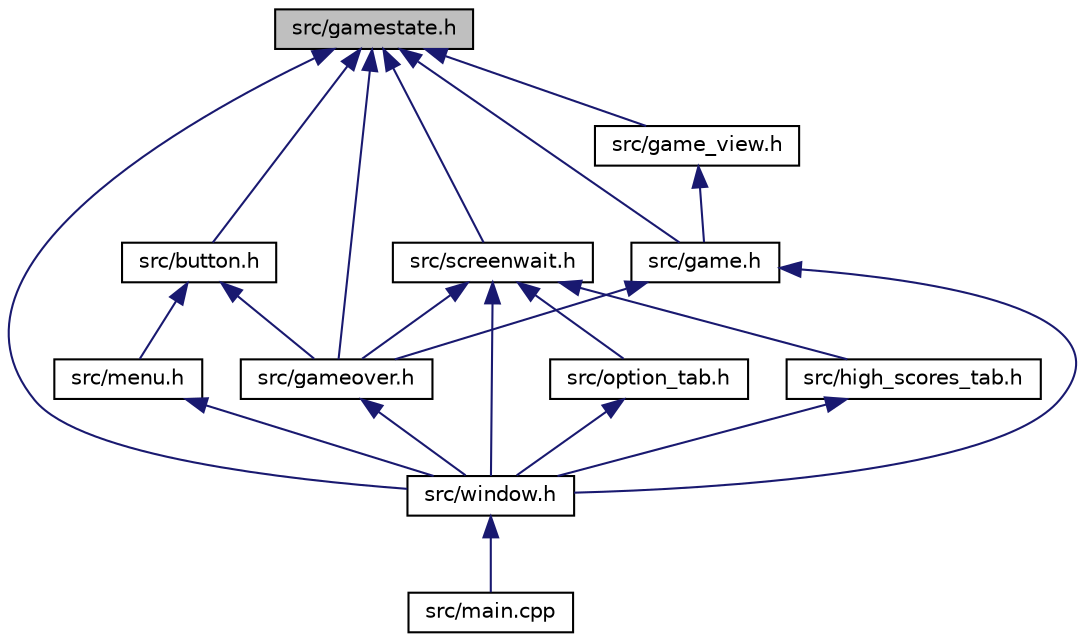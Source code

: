 digraph "src/gamestate.h"
{
  edge [fontname="Helvetica",fontsize="10",labelfontname="Helvetica",labelfontsize="10"];
  node [fontname="Helvetica",fontsize="10",shape=record];
  Node1 [label="src/gamestate.h",height=0.2,width=0.4,color="black", fillcolor="grey75", style="filled", fontcolor="black"];
  Node1 -> Node2 [dir="back",color="midnightblue",fontsize="10",style="solid"];
  Node2 [label="src/button.h",height=0.2,width=0.4,color="black", fillcolor="white", style="filled",URL="$button_8h.html"];
  Node2 -> Node3 [dir="back",color="midnightblue",fontsize="10",style="solid"];
  Node3 [label="src/menu.h",height=0.2,width=0.4,color="black", fillcolor="white", style="filled",URL="$menu_8h.html",tooltip="Menu qui sera affiché et avec lequel l&#39;utilisateur pourra interagir. "];
  Node3 -> Node4 [dir="back",color="midnightblue",fontsize="10",style="solid"];
  Node4 [label="src/window.h",height=0.2,width=0.4,color="black", fillcolor="white", style="filled",URL="$window_8h.html"];
  Node4 -> Node5 [dir="back",color="midnightblue",fontsize="10",style="solid"];
  Node5 [label="src/main.cpp",height=0.2,width=0.4,color="black", fillcolor="white", style="filled",URL="$main_8cpp.html",tooltip="Point d&#39;entrée du programme, qui se charge de lancer l&#39;application. "];
  Node2 -> Node6 [dir="back",color="midnightblue",fontsize="10",style="solid"];
  Node6 [label="src/gameover.h",height=0.2,width=0.4,color="black", fillcolor="white", style="filled",URL="$gameover_8h_source.html"];
  Node6 -> Node4 [dir="back",color="midnightblue",fontsize="10",style="solid"];
  Node1 -> Node7 [dir="back",color="midnightblue",fontsize="10",style="solid"];
  Node7 [label="src/screenwait.h",height=0.2,width=0.4,color="black", fillcolor="white", style="filled",URL="$screenwait_8h_source.html"];
  Node7 -> Node4 [dir="back",color="midnightblue",fontsize="10",style="solid"];
  Node7 -> Node8 [dir="back",color="midnightblue",fontsize="10",style="solid"];
  Node8 [label="src/option_tab.h",height=0.2,width=0.4,color="black", fillcolor="white", style="filled",URL="$option__tab_8h.html"];
  Node8 -> Node4 [dir="back",color="midnightblue",fontsize="10",style="solid"];
  Node7 -> Node6 [dir="back",color="midnightblue",fontsize="10",style="solid"];
  Node7 -> Node9 [dir="back",color="midnightblue",fontsize="10",style="solid"];
  Node9 [label="src/high_scores_tab.h",height=0.2,width=0.4,color="black", fillcolor="white", style="filled",URL="$high__scores__tab_8h_source.html"];
  Node9 -> Node4 [dir="back",color="midnightblue",fontsize="10",style="solid"];
  Node1 -> Node4 [dir="back",color="midnightblue",fontsize="10",style="solid"];
  Node1 -> Node10 [dir="back",color="midnightblue",fontsize="10",style="solid"];
  Node10 [label="src/game_view.h",height=0.2,width=0.4,color="black", fillcolor="white", style="filled",URL="$game__view_8h.html"];
  Node10 -> Node11 [dir="back",color="midnightblue",fontsize="10",style="solid"];
  Node11 [label="src/game.h",height=0.2,width=0.4,color="black", fillcolor="white", style="filled",URL="$game_8h.html"];
  Node11 -> Node4 [dir="back",color="midnightblue",fontsize="10",style="solid"];
  Node11 -> Node6 [dir="back",color="midnightblue",fontsize="10",style="solid"];
  Node1 -> Node11 [dir="back",color="midnightblue",fontsize="10",style="solid"];
  Node1 -> Node6 [dir="back",color="midnightblue",fontsize="10",style="solid"];
}
